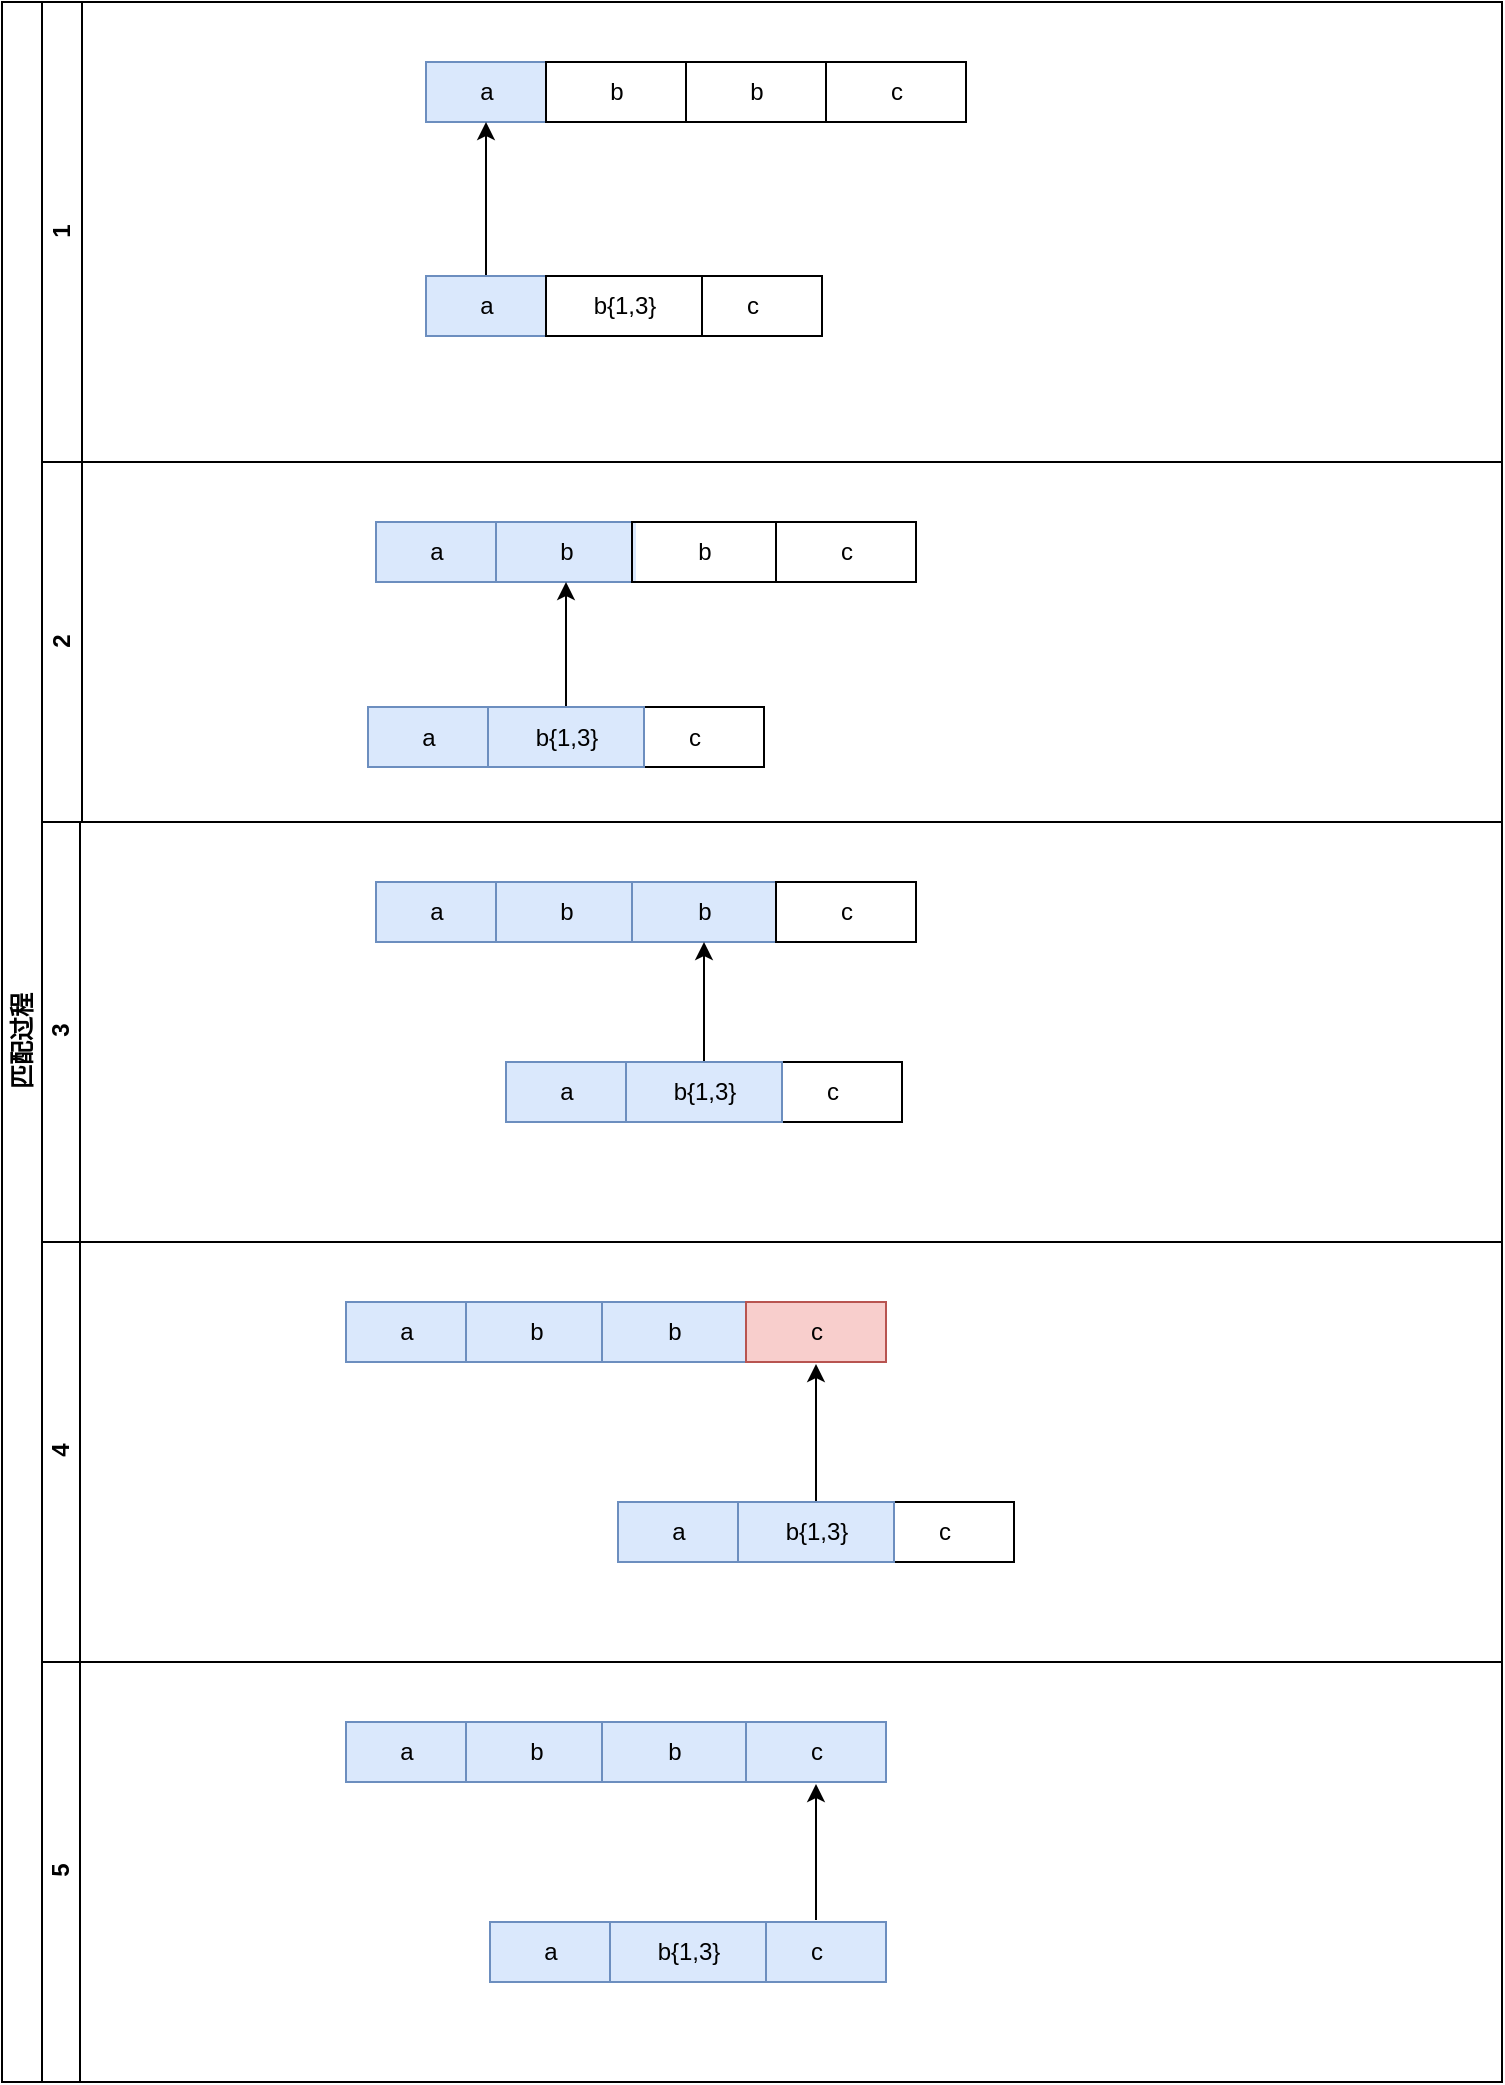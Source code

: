 <mxfile version="11.0.9" type="github"><diagram id="Lm3FMCrXJLky7OBpfz-9" name="第 1 页"><mxGraphModel dx="1038" dy="588" grid="1" gridSize="10" guides="1" tooltips="1" connect="1" arrows="1" fold="1" page="1" pageScale="1" pageWidth="850" pageHeight="1100" math="0" shadow="0"><root><mxCell id="0"/><mxCell id="1" parent="0"/><mxCell id="0Cby_tENMd-sYUQIX_3f-22" value="匹配过程" style="swimlane;html=1;childLayout=stackLayout;resizeParent=1;resizeParentMax=0;horizontal=0;startSize=20;horizontalStack=0;" vertex="1" parent="1"><mxGeometry x="50" y="60" width="750" height="1040" as="geometry"><mxRectangle x="50" y="60" width="30" height="30" as="alternateBounds"/></mxGeometry></mxCell><mxCell id="0Cby_tENMd-sYUQIX_3f-23" value="1" style="swimlane;html=1;startSize=20;horizontal=0;" vertex="1" parent="0Cby_tENMd-sYUQIX_3f-22"><mxGeometry x="20" width="730" height="230" as="geometry"/></mxCell><mxCell id="0Cby_tENMd-sYUQIX_3f-27" value="a" style="html=1;dashed=0;whitespace=wrap;shape=partialRectangle;right=0;fillColor=#dae8fc;strokeColor=#6c8ebf;" vertex="1" parent="0Cby_tENMd-sYUQIX_3f-23"><mxGeometry x="192" y="30" width="60" height="30" as="geometry"/></mxCell><mxCell id="0Cby_tENMd-sYUQIX_3f-28" value="b" style="html=1;dashed=0;whitespace=wrap;shape=partialRectangle;right=0;fillColor=none;" vertex="1" parent="0Cby_tENMd-sYUQIX_3f-23"><mxGeometry x="252" y="30" width="70" height="30" as="geometry"/></mxCell><mxCell id="0Cby_tENMd-sYUQIX_3f-29" value="b" style="html=1;dashed=0;whitespace=wrap;shape=partialRectangle;right=0;fillColor=none;" vertex="1" parent="0Cby_tENMd-sYUQIX_3f-23"><mxGeometry x="322" y="30" width="70" height="30" as="geometry"/></mxCell><mxCell id="0Cby_tENMd-sYUQIX_3f-31" value="c" style="html=1;dashed=0;whitespace=wrap;shape=partialRectangle;right=1;perimeterSpacing=1;" vertex="1" parent="0Cby_tENMd-sYUQIX_3f-23"><mxGeometry x="392" y="30" width="70" height="30" as="geometry"/></mxCell><mxCell id="0Cby_tENMd-sYUQIX_3f-58" value="c" style="html=1;dashed=0;whitespace=wrap;shape=partialRectangle;right=1;perimeterSpacing=1;" vertex="1" parent="0Cby_tENMd-sYUQIX_3f-23"><mxGeometry x="320" y="137" width="70" height="30" as="geometry"/></mxCell><mxCell id="0Cby_tENMd-sYUQIX_3f-61" style="edgeStyle=orthogonalEdgeStyle;rounded=0;orthogonalLoop=1;jettySize=auto;html=1;entryX=0.5;entryY=1;entryDx=0;entryDy=0;" edge="1" parent="0Cby_tENMd-sYUQIX_3f-23" source="0Cby_tENMd-sYUQIX_3f-59" target="0Cby_tENMd-sYUQIX_3f-27"><mxGeometry relative="1" as="geometry"/></mxCell><mxCell id="0Cby_tENMd-sYUQIX_3f-59" value="a" style="html=1;dashed=0;whitespace=wrap;shape=partialRectangle;right=0;fillColor=#dae8fc;strokeColor=#6c8ebf;" vertex="1" parent="0Cby_tENMd-sYUQIX_3f-23"><mxGeometry x="192" y="137" width="60" height="30" as="geometry"/></mxCell><mxCell id="0Cby_tENMd-sYUQIX_3f-60" value="b{1,3}" style="html=1;dashed=0;whitespace=wrap;shape=partialRectangle;right=1;" vertex="1" parent="0Cby_tENMd-sYUQIX_3f-23"><mxGeometry x="252" y="137" width="78" height="30" as="geometry"/></mxCell><mxCell id="0Cby_tENMd-sYUQIX_3f-24" value="2" style="swimlane;html=1;startSize=20;horizontal=0;" vertex="1" parent="0Cby_tENMd-sYUQIX_3f-22"><mxGeometry x="20" y="230" width="730" height="180" as="geometry"/></mxCell><mxCell id="0Cby_tENMd-sYUQIX_3f-37" value="a" style="html=1;dashed=0;whitespace=wrap;shape=partialRectangle;right=0;fillColor=#dae8fc;strokeColor=#6c8ebf;" vertex="1" parent="0Cby_tENMd-sYUQIX_3f-24"><mxGeometry x="167" y="30" width="60" height="30" as="geometry"/></mxCell><mxCell id="0Cby_tENMd-sYUQIX_3f-38" value="b" style="html=1;dashed=0;whitespace=wrap;shape=partialRectangle;right=0;fillColor=#dae8fc;strokeColor=#6c8ebf;" vertex="1" parent="0Cby_tENMd-sYUQIX_3f-24"><mxGeometry x="227" y="30" width="70" height="30" as="geometry"/></mxCell><mxCell id="0Cby_tENMd-sYUQIX_3f-39" value="b" style="html=1;dashed=0;whitespace=wrap;shape=partialRectangle;right=0;fillColor=none;" vertex="1" parent="0Cby_tENMd-sYUQIX_3f-24"><mxGeometry x="295" y="30" width="72" height="30" as="geometry"/></mxCell><mxCell id="0Cby_tENMd-sYUQIX_3f-40" value="c" style="html=1;dashed=0;whitespace=wrap;shape=partialRectangle;right=1;perimeterSpacing=1;" vertex="1" parent="0Cby_tENMd-sYUQIX_3f-24"><mxGeometry x="367" y="30" width="70" height="30" as="geometry"/></mxCell><mxCell id="0Cby_tENMd-sYUQIX_3f-41" value="c" style="html=1;dashed=0;whitespace=wrap;shape=partialRectangle;right=1;perimeterSpacing=1;" vertex="1" parent="0Cby_tENMd-sYUQIX_3f-24"><mxGeometry x="291" y="122.5" width="70" height="30" as="geometry"/></mxCell><mxCell id="0Cby_tENMd-sYUQIX_3f-42" value="&lt;span style=&quot;font-family: &amp;#34;helvetica&amp;#34; , &amp;#34;arial&amp;#34; , sans-serif ; font-size: 0px&quot;&gt;%3CmxGraphModel%3E%3Croot%3E%3CmxCell%20id%3D%220%22%2F%3E%3CmxCell%20id%3D%221%22%20parent%3D%220%22%2F%3E%3CmxCell%20id%3D%222%22%20value%3D%22a%22%20style%3D%22html%3D1%3Bdashed%3D0%3Bwhitespace%3Dwrap%3Bshape%3DpartialRectangle%3Bright%3D0%3BfillColor%3Dnone%3B%22%20vertex%3D%221%22%20parent%3D%221%22%3E%3CmxGeometry%20x%3D%22250%22%20y%3D%22140%22%20width%3D%2260%22%20height%3D%2230%22%20as%3D%22geometry%22%2F%3E%3C%2FmxCell%3E%3CmxCell%20id%3D%223%22%20value%3D%22b%22%20style%3D%22html%3D1%3Bdashed%3D0%3Bwhitespace%3Dwrap%3Bshape%3DpartialRectangle%3Bright%3D0%3BfillColor%3Dnone%3B%22%20vertex%3D%221%22%20parent%3D%221%22%3E%3CmxGeometry%20x%3D%22310%22%20y%3D%22140%22%20width%3D%2270%22%20height%3D%2230%22%20as%3D%22geometry%22%2F%3E%3C%2FmxCell%3E%3C%2Froot%3E%3C%2FmxGraphModel%3E&lt;/span&gt;" style="text;html=1;resizable=0;points=[];autosize=1;align=left;verticalAlign=top;spacingTop=-4;" vertex="1" parent="0Cby_tENMd-sYUQIX_3f-24"><mxGeometry x="167" y="147.5" width="20" height="20" as="geometry"/></mxCell><mxCell id="0Cby_tENMd-sYUQIX_3f-44" value="a" style="html=1;dashed=0;whitespace=wrap;shape=partialRectangle;right=0;fillColor=#dae8fc;strokeColor=#6c8ebf;" vertex="1" parent="0Cby_tENMd-sYUQIX_3f-24"><mxGeometry x="163" y="122.5" width="60" height="30" as="geometry"/></mxCell><mxCell id="0Cby_tENMd-sYUQIX_3f-46" style="edgeStyle=orthogonalEdgeStyle;rounded=0;orthogonalLoop=1;jettySize=auto;html=1;exitX=0.5;exitY=0;exitDx=0;exitDy=0;entryX=0.5;entryY=1;entryDx=0;entryDy=0;" edge="1" parent="0Cby_tENMd-sYUQIX_3f-24" source="0Cby_tENMd-sYUQIX_3f-45" target="0Cby_tENMd-sYUQIX_3f-38"><mxGeometry relative="1" as="geometry"/></mxCell><mxCell id="0Cby_tENMd-sYUQIX_3f-45" value="b{1,3}" style="html=1;dashed=0;whitespace=wrap;shape=partialRectangle;right=1;fillColor=#dae8fc;strokeColor=#6c8ebf;" vertex="1" parent="0Cby_tENMd-sYUQIX_3f-24"><mxGeometry x="223" y="122.5" width="78" height="30" as="geometry"/></mxCell><mxCell id="0Cby_tENMd-sYUQIX_3f-25" value="3" style="swimlane;html=1;startSize=19;horizontal=0;" vertex="1" parent="0Cby_tENMd-sYUQIX_3f-22"><mxGeometry x="20" y="410" width="730" height="210" as="geometry"><mxRectangle x="20" y="410" width="730" height="60" as="alternateBounds"/></mxGeometry></mxCell><mxCell id="0Cby_tENMd-sYUQIX_3f-48" value="a" style="html=1;dashed=0;whitespace=wrap;shape=partialRectangle;right=0;fillColor=#dae8fc;strokeColor=#6c8ebf;" vertex="1" parent="0Cby_tENMd-sYUQIX_3f-25"><mxGeometry x="167" y="30" width="60" height="30" as="geometry"/></mxCell><mxCell id="0Cby_tENMd-sYUQIX_3f-49" value="b" style="html=1;dashed=0;whitespace=wrap;shape=partialRectangle;right=0;fillColor=#dae8fc;strokeColor=#6c8ebf;" vertex="1" parent="0Cby_tENMd-sYUQIX_3f-25"><mxGeometry x="227" y="30" width="70" height="30" as="geometry"/></mxCell><mxCell id="0Cby_tENMd-sYUQIX_3f-50" value="b" style="html=1;dashed=0;whitespace=wrap;shape=partialRectangle;right=0;fillColor=#dae8fc;strokeColor=#6c8ebf;" vertex="1" parent="0Cby_tENMd-sYUQIX_3f-25"><mxGeometry x="295" y="30" width="72" height="30" as="geometry"/></mxCell><mxCell id="0Cby_tENMd-sYUQIX_3f-51" value="c" style="html=1;dashed=0;whitespace=wrap;shape=partialRectangle;right=1;perimeterSpacing=1;" vertex="1" parent="0Cby_tENMd-sYUQIX_3f-25"><mxGeometry x="367" y="30" width="70" height="30" as="geometry"/></mxCell><mxCell id="0Cby_tENMd-sYUQIX_3f-52" value="c" style="html=1;dashed=0;whitespace=wrap;shape=partialRectangle;right=1;perimeterSpacing=1;" vertex="1" parent="0Cby_tENMd-sYUQIX_3f-25"><mxGeometry x="360" y="120" width="70" height="30" as="geometry"/></mxCell><mxCell id="0Cby_tENMd-sYUQIX_3f-53" value="a" style="html=1;dashed=0;whitespace=wrap;shape=partialRectangle;right=0;fillColor=#dae8fc;strokeColor=#6c8ebf;" vertex="1" parent="0Cby_tENMd-sYUQIX_3f-25"><mxGeometry x="232" y="120" width="60" height="30" as="geometry"/></mxCell><mxCell id="0Cby_tENMd-sYUQIX_3f-57" value="" style="edgeStyle=orthogonalEdgeStyle;rounded=0;orthogonalLoop=1;jettySize=auto;html=1;" edge="1" parent="0Cby_tENMd-sYUQIX_3f-25" source="0Cby_tENMd-sYUQIX_3f-55" target="0Cby_tENMd-sYUQIX_3f-50"><mxGeometry relative="1" as="geometry"/></mxCell><mxCell id="0Cby_tENMd-sYUQIX_3f-55" value="b{1,3}" style="html=1;dashed=0;whitespace=wrap;shape=partialRectangle;right=1;fillColor=#dae8fc;strokeColor=#6c8ebf;" vertex="1" parent="0Cby_tENMd-sYUQIX_3f-25"><mxGeometry x="292" y="120" width="78" height="30" as="geometry"/></mxCell><mxCell id="0Cby_tENMd-sYUQIX_3f-47" value="4" style="swimlane;html=1;startSize=19;horizontal=0;" vertex="1" parent="0Cby_tENMd-sYUQIX_3f-22"><mxGeometry x="20" y="620" width="730" height="210" as="geometry"><mxRectangle x="20" y="410" width="730" height="60" as="alternateBounds"/></mxGeometry></mxCell><mxCell id="0Cby_tENMd-sYUQIX_3f-62" value="a" style="html=1;dashed=0;whitespace=wrap;shape=partialRectangle;right=0;fillColor=#dae8fc;strokeColor=#6c8ebf;" vertex="1" parent="0Cby_tENMd-sYUQIX_3f-47"><mxGeometry x="152" y="30" width="60" height="30" as="geometry"/></mxCell><mxCell id="0Cby_tENMd-sYUQIX_3f-63" value="b" style="html=1;dashed=0;whitespace=wrap;shape=partialRectangle;right=0;fillColor=#dae8fc;strokeColor=#6c8ebf;" vertex="1" parent="0Cby_tENMd-sYUQIX_3f-47"><mxGeometry x="212" y="30" width="70" height="30" as="geometry"/></mxCell><mxCell id="0Cby_tENMd-sYUQIX_3f-64" value="b" style="html=1;dashed=0;whitespace=wrap;shape=partialRectangle;right=0;fillColor=#dae8fc;strokeColor=#6c8ebf;" vertex="1" parent="0Cby_tENMd-sYUQIX_3f-47"><mxGeometry x="280" y="30" width="72" height="30" as="geometry"/></mxCell><mxCell id="0Cby_tENMd-sYUQIX_3f-65" value="c" style="html=1;dashed=0;whitespace=wrap;shape=partialRectangle;right=1;perimeterSpacing=1;fillColor=#f8cecc;strokeColor=#b85450;" vertex="1" parent="0Cby_tENMd-sYUQIX_3f-47"><mxGeometry x="352" y="30" width="70" height="30" as="geometry"/></mxCell><mxCell id="0Cby_tENMd-sYUQIX_3f-66" value="c" style="html=1;dashed=0;whitespace=wrap;shape=partialRectangle;right=1;perimeterSpacing=1;" vertex="1" parent="0Cby_tENMd-sYUQIX_3f-47"><mxGeometry x="416" y="130" width="70" height="30" as="geometry"/></mxCell><mxCell id="0Cby_tENMd-sYUQIX_3f-67" value="a" style="html=1;dashed=0;whitespace=wrap;shape=partialRectangle;right=0;fillColor=#dae8fc;strokeColor=#6c8ebf;" vertex="1" parent="0Cby_tENMd-sYUQIX_3f-47"><mxGeometry x="288" y="130" width="60" height="30" as="geometry"/></mxCell><mxCell id="0Cby_tENMd-sYUQIX_3f-70" value="" style="edgeStyle=orthogonalEdgeStyle;rounded=0;orthogonalLoop=1;jettySize=auto;html=1;" edge="1" parent="0Cby_tENMd-sYUQIX_3f-47" source="0Cby_tENMd-sYUQIX_3f-69" target="0Cby_tENMd-sYUQIX_3f-65"><mxGeometry relative="1" as="geometry"/></mxCell><mxCell id="0Cby_tENMd-sYUQIX_3f-69" value="b{1,3}" style="html=1;dashed=0;whitespace=wrap;shape=partialRectangle;right=1;fillColor=#dae8fc;strokeColor=#6c8ebf;" vertex="1" parent="0Cby_tENMd-sYUQIX_3f-47"><mxGeometry x="348" y="130" width="78" height="30" as="geometry"/></mxCell><mxCell id="0Cby_tENMd-sYUQIX_3f-71" value="5" style="swimlane;html=1;startSize=19;horizontal=0;" vertex="1" parent="0Cby_tENMd-sYUQIX_3f-22"><mxGeometry x="20" y="830" width="730" height="210" as="geometry"><mxRectangle x="20" y="410" width="730" height="60" as="alternateBounds"/></mxGeometry></mxCell><mxCell id="0Cby_tENMd-sYUQIX_3f-72" value="a" style="html=1;dashed=0;whitespace=wrap;shape=partialRectangle;right=0;fillColor=#dae8fc;strokeColor=#6c8ebf;" vertex="1" parent="0Cby_tENMd-sYUQIX_3f-71"><mxGeometry x="152" y="30" width="60" height="30" as="geometry"/></mxCell><mxCell id="0Cby_tENMd-sYUQIX_3f-73" value="b" style="html=1;dashed=0;whitespace=wrap;shape=partialRectangle;right=0;fillColor=#dae8fc;strokeColor=#6c8ebf;" vertex="1" parent="0Cby_tENMd-sYUQIX_3f-71"><mxGeometry x="212" y="30" width="70" height="30" as="geometry"/></mxCell><mxCell id="0Cby_tENMd-sYUQIX_3f-74" value="b" style="html=1;dashed=0;whitespace=wrap;shape=partialRectangle;right=0;fillColor=#dae8fc;strokeColor=#6c8ebf;" vertex="1" parent="0Cby_tENMd-sYUQIX_3f-71"><mxGeometry x="280" y="30" width="72" height="30" as="geometry"/></mxCell><mxCell id="0Cby_tENMd-sYUQIX_3f-75" value="c" style="html=1;dashed=0;whitespace=wrap;shape=partialRectangle;right=1;perimeterSpacing=1;fillColor=#dae8fc;strokeColor=#6c8ebf;" vertex="1" parent="0Cby_tENMd-sYUQIX_3f-71"><mxGeometry x="352" y="30" width="70" height="30" as="geometry"/></mxCell><mxCell id="0Cby_tENMd-sYUQIX_3f-80" value="" style="edgeStyle=orthogonalEdgeStyle;rounded=0;orthogonalLoop=1;jettySize=auto;html=1;" edge="1" parent="0Cby_tENMd-sYUQIX_3f-71" source="0Cby_tENMd-sYUQIX_3f-76" target="0Cby_tENMd-sYUQIX_3f-75"><mxGeometry relative="1" as="geometry"/></mxCell><mxCell id="0Cby_tENMd-sYUQIX_3f-76" value="c" style="html=1;dashed=0;whitespace=wrap;shape=partialRectangle;right=1;perimeterSpacing=1;fillColor=#dae8fc;strokeColor=#6c8ebf;" vertex="1" parent="0Cby_tENMd-sYUQIX_3f-71"><mxGeometry x="352" y="130" width="70" height="30" as="geometry"/></mxCell><mxCell id="0Cby_tENMd-sYUQIX_3f-77" value="a" style="html=1;dashed=0;whitespace=wrap;shape=partialRectangle;right=0;fillColor=#dae8fc;strokeColor=#6c8ebf;" vertex="1" parent="0Cby_tENMd-sYUQIX_3f-71"><mxGeometry x="224" y="130" width="60" height="30" as="geometry"/></mxCell><mxCell id="0Cby_tENMd-sYUQIX_3f-79" value="b{1,3}" style="html=1;dashed=0;whitespace=wrap;shape=partialRectangle;right=1;fillColor=#dae8fc;strokeColor=#6c8ebf;" vertex="1" parent="0Cby_tENMd-sYUQIX_3f-71"><mxGeometry x="284" y="130" width="78" height="30" as="geometry"/></mxCell></root></mxGraphModel></diagram></mxfile>